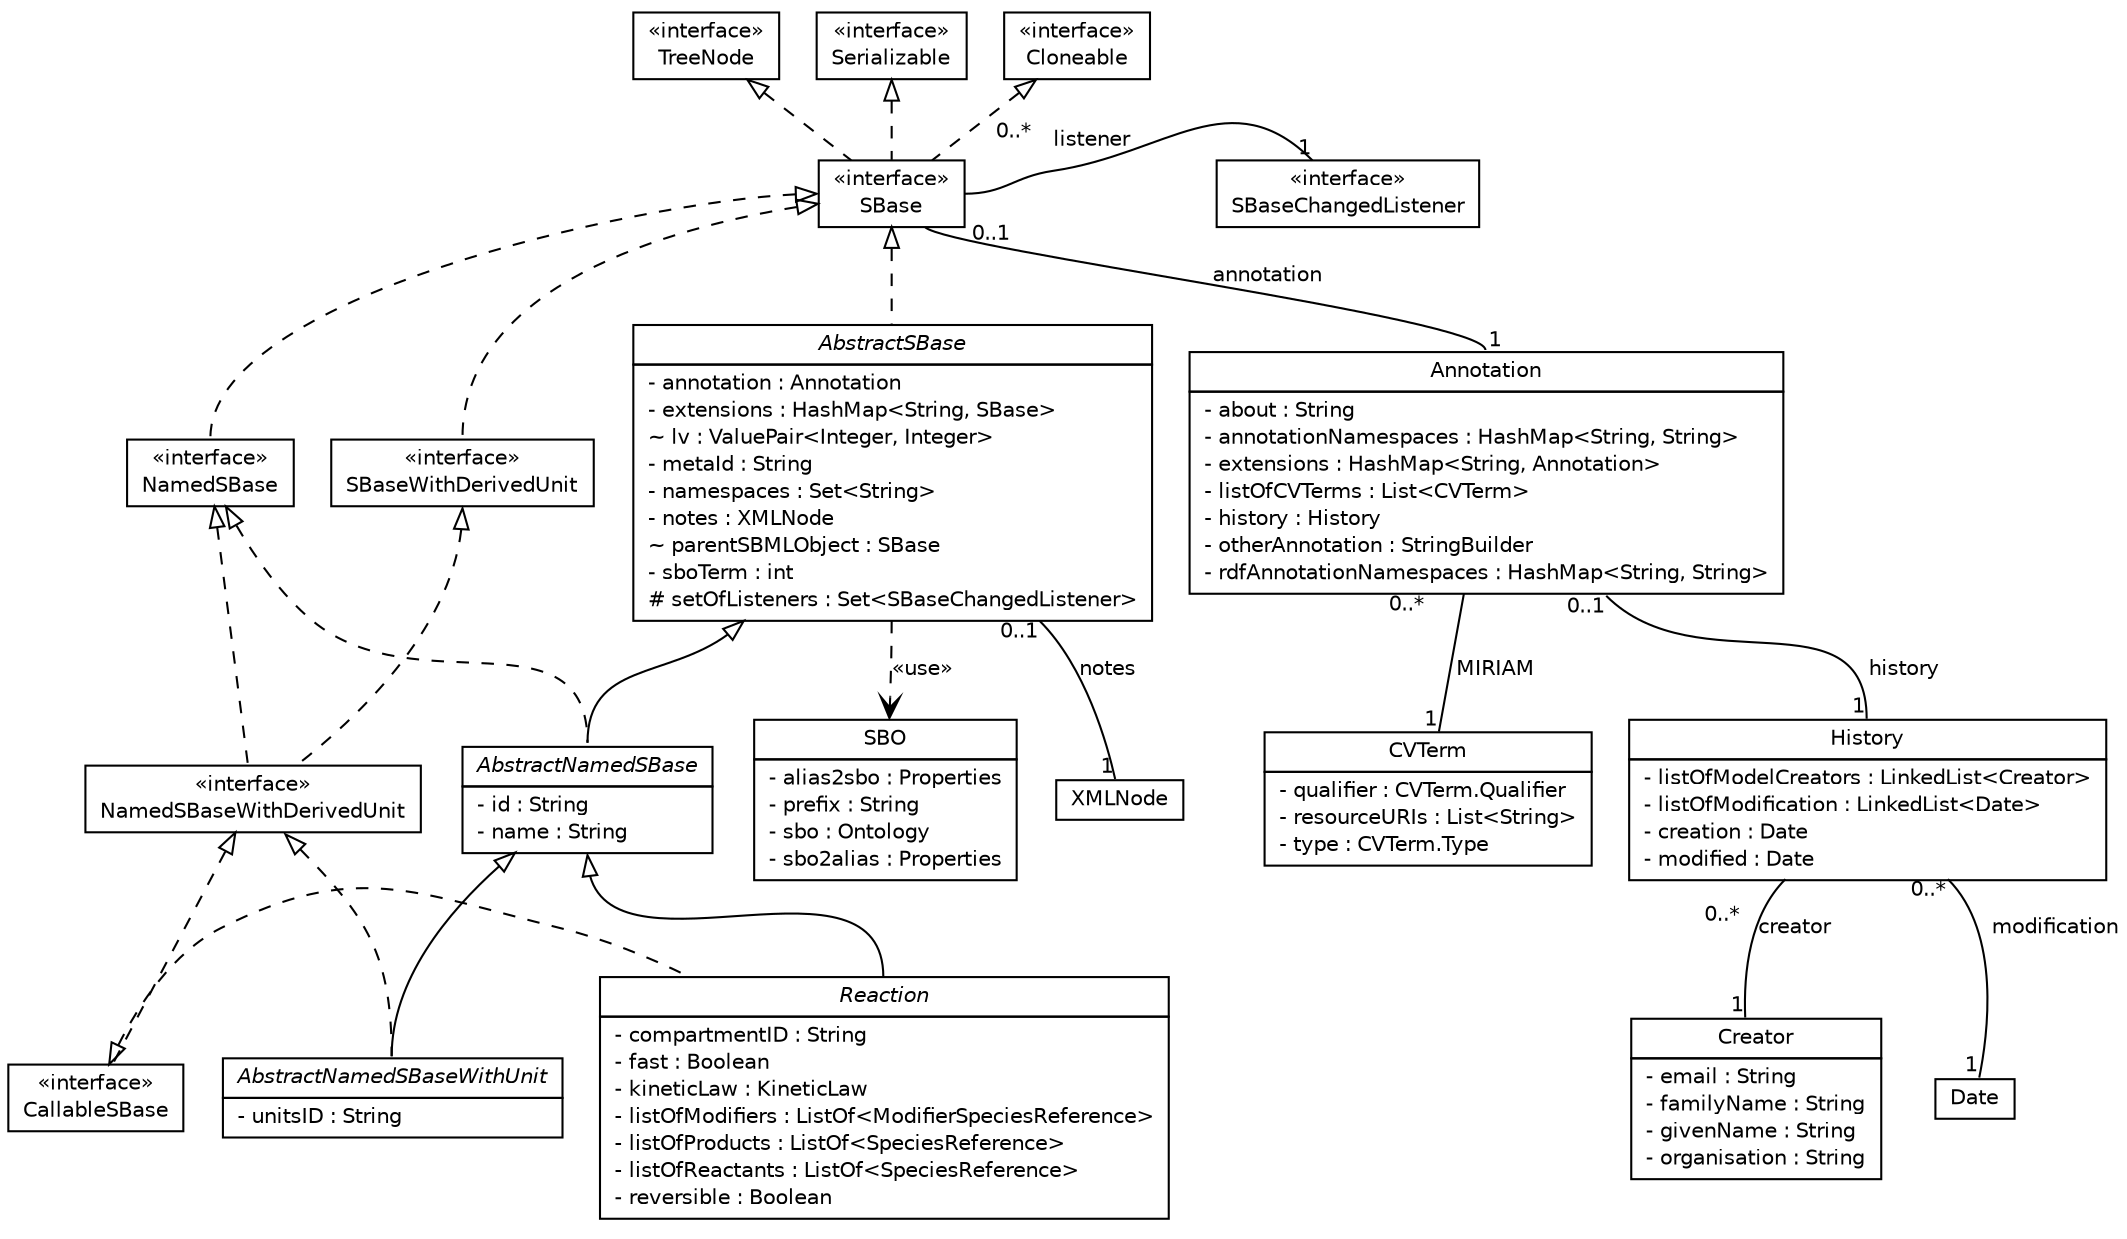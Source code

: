 #!/usr/local/bin/dot
#
# Class diagram
# Generated by UMLGraph version 5.2 (http://www.umlgraph.org/)
#
// dot -Tpdf -oSBase.pdf SBase.dot && acroread SBase.pdf &

digraph G {
margin=0;
	edge [fontname="Helvetica",fontsize=10,labelfontname="Helvetica",labelfontsize=10];
	node [fontname="Helvetica",fontsize=10,shape=plaintext,margin=0];
	nodesep=0.25;
	ranksep=0.5;
	// org.sbml.jsbml.SBO
	c0 [label=<<table title="org.sbml.jsbml.SBO" border="0" cellborder="1" cellspacing="0" cellpadding="2" port="p">
		<tr><td><table border="0" cellspacing="0" cellpadding="1">
<tr><td align="center" balign="center"> SBO </td></tr>
		</table></td></tr>
<tr><td><table border="0" cellspacing="0" cellpadding="1">
<tr><td align="left" balign="left"> - alias2sbo : Properties </td></tr>
<tr><td align="left" balign="left"> - prefix : String </td></tr>
<tr><td align="left" balign="left"> - sbo : Ontology </td></tr>
<tr><td align="left" balign="left"> - sbo2alias : Properties </td></tr>
		</table></td></tr>
		</table>>, fontname="Helvetica", fontcolor="black", fontsize=10.0];
	// org.sbml.jsbml.SBase
	c1 [height=0.1,label=<<table title="org.sbml.jsbml.SBase" border="0" cellborder="1" cellspacing="0" cellpadding="2" port="p">
		<tr><td><table border="0" cellspacing="0" cellpadding="1">
<tr><td align="center" balign="center"> &#171;interface&#187; </td></tr>
<tr><td align="center" balign="center"> SBase </td></tr>
		</table></td></tr>
		</table>>, fontname="Helvetica", fontcolor="black", fontsize=10.0];
	// org.sbml.jsbml.NamedSBase
	c2 [height=0.1,label=<<table title="org.sbml.jsbml.NamedSBase" border="0" cellborder="1" cellspacing="0" cellpadding="2" port="p">
		<tr><td><table border="0" cellspacing="0" cellpadding="1">
<tr><td align="center" balign="center"> &#171;interface&#187; </td></tr>
<tr><td align="center" balign="center"> NamedSBase </td></tr>
		</table></td></tr>
		</table>>, fontname="Helvetica", fontcolor="black", fontsize=10.0];
	// org.sbml.jsbml.AbstractSBase
	c3 [height=0.1,label=<<table title="org.sbml.jsbml.AbstractSBase" border="0" cellborder="1" cellspacing="0" cellpadding="2" port="p">
		<tr><td><table border="0" cellspacing="0" cellpadding="1">
<tr><td align="center" balign="center"><font face="Helvetica-Oblique"> AbstractSBase </font></td></tr>
		</table></td></tr>
		<tr><td><table border="0" cellspacing="0" cellpadding="1">
<tr><td align="left" balign="left"> - annotation : Annotation </td></tr>
<tr><td align="left" balign="left"> - extensions : HashMap&lt;String, SBase&gt; </td></tr>
<tr><td align="left" balign="left"> ~ lv : ValuePair&lt;Integer, Integer&gt; </td></tr>
<tr><td align="left" balign="left"> - metaId : String </td></tr>
<tr><td align="left" balign="left"> - namespaces : Set&lt;String&gt; </td></tr>
<tr><td align="left" balign="left"> - notes : XMLNode </td></tr>
<!--<tr><td align="left" balign="left"> - notesBuffer : StringBuffer </td></tr>-->
<tr><td align="left" balign="left"> ~ parentSBMLObject : SBase </td></tr>
<tr><td align="left" balign="left"> - sboTerm : int </td></tr>
<tr><td align="left" balign="left"> # setOfListeners : Set&lt;SBaseChangedListener&gt; </td></tr>
		</table></td></tr>
		</table>>, fontname="Helvetica", fontcolor="black", fontsize=10.0];
	// org.sbml.jsbml.AbstractNamedSBase
	c4 [label=<<table title="org.sbml.jsbml.AbstractNamedSBase" border="0" cellborder="1" cellspacing="0" cellpadding="2" port="p">
		<tr><td><table border="0" cellspacing="0" cellpadding="1">
<tr><td align="center" balign="center"><font face="Helvetica-Oblique"> AbstractNamedSBase </font></td></tr>
		</table></td></tr>
		<tr><td><table border="0" cellspacing="0" cellpadding="1">
<tr><td align="left" balign="left"> - id : String </td></tr>
<tr><td align="left" balign="left"> - name : String </td></tr>
		</table></td></tr>
		</table>>, fontname="Helvetica", fontcolor="black", fontsize=10.0];
	// org.sbml.jsbml.Annotation
	c5 [height=0.1,label=<<table title="org.sbml.jsbml.Annotation" border="0" cellborder="1" cellspacing="0" cellpadding="2" port="p">
		<tr><td><table border="0" cellspacing="0" cellpadding="1">
<tr><td align="center" balign="center"> Annotation </td></tr>
		</table></td></tr>
<tr><td><table border="0" cellspacing="0" cellpadding="1">
<tr><td align="left" balign="left"> - about : String </td></tr>
<tr><td align="left" balign="left"> - annotationNamespaces : HashMap&lt;String, String&gt; </td></tr>
<tr><td align="left" balign="left"> - extensions : HashMap&lt;String, Annotation&gt; </td></tr>
<tr><td align="left" balign="left"> - listOfCVTerms : List&lt;CVTerm&gt; </td></tr>
<tr><td align="left" balign="left"> - history : History </td></tr>
<tr><td align="left" balign="left"> - otherAnnotation : StringBuilder </td></tr>
<tr><td align="left" balign="left"> - rdfAnnotationNamespaces : HashMap&lt;String, String&gt; </td></tr>
		</table></td></tr>
		</table>>, fontname="Helvetica", fontcolor="black", fontsize=10.0];
	// org.sbml.jsbml.CVTerm
	c6 [label=<<table title="org.sbml.jsbml.CVTerm" border="0" cellborder="1" cellspacing="0" cellpadding="2" port="p">
		<tr><td><table border="0" cellspacing="0" cellpadding="1">
<tr><td align="center" balign="center"> CVTerm </td></tr>
		</table></td></tr>
		<tr><td><table border="0" cellspacing="0" cellpadding="1">
<tr><td align="left" balign="left"> - qualifier : CVTerm.Qualifier </td></tr>
<tr><td align="left" balign="left"> - resourceURIs : List&lt;String&gt; </td></tr>
<tr><td align="left" balign="left"> - type : CVTerm.Type </td></tr>
		</table></td></tr>
		</table>>, fontname="Helvetica", fontcolor="black", fontsize=10.0];
	// org.sbml.jsbml.History
	c9 [height=0.1,label=<<table title="org.sbml.jsbml.History" border="0" cellborder="1" cellspacing="0" cellpadding="2" port="p">
		<tr><td><table border="0" cellspacing="0" cellpadding="1">
<tr><td align="center" balign="center"> History </td></tr>
		</table></td></tr>
		<tr><td><table border="0" cellspacing="0" cellpadding="1">
<tr><td align="left" balign="left"> - listOfModelCreators : LinkedList&lt;Creator&gt; </td></tr>
<tr><td align="left" balign="left"> - listOfModification : LinkedList&lt;Date&gt; </td></tr>
<tr><td align="left" balign="left"> - creation : Date </td></tr>
<tr><td align="left" balign="left"> - modified : Date </td></tr>
		</table></td></tr>
		</table>>, fontname="Helvetica", fontcolor="black", fontsize=10.0];
	// org.sbml.jsbml.Creator
	c10 [label=<<table title="org.sbml.jsbml.Creator" border="0" cellborder="1" cellspacing="0" cellpadding="2" port="p">
		<tr><td><table border="0" cellspacing="0" cellpadding="1">
<tr><td align="center" balign="center"> Creator </td></tr>
		</table></td></tr>
		<tr><td><table border="0" cellspacing="0" cellpadding="1">
<tr><td align="left" balign="left"> - email : String </td></tr>
<tr><td align="left" balign="left"> - familyName : String </td></tr>
<tr><td align="left" balign="left"> - givenName : String </td></tr>
<tr><td align="left" balign="left"> - organisation : String </td></tr>
		</table></td></tr>
		</table>>, fontname="Helvetica", fontcolor="black", fontsize=10.0];
	// org.sbml.jsbml.SBaseChangedListener
	c11 [height=0.1,label=<<table title="org.sbml.jsbml.SBaseChangedListener" border="0" cellborder="1" cellspacing="0" cellpadding="2" port="p">
		<tr><td><table border="0" cellspacing="0" cellpadding="1">
<tr><td align="center" balign="center"> &#171;interface&#187; </td></tr>
<tr><td align="center" balign="center"> SBaseChangedListener </td></tr>
		</table></td></tr>
		</table>>, fontname="Helvetica", fontcolor="black", fontsize=10.0];
	c12 [label=<<table title="org.sbml.jsbml.xml.XMLNode" border="0" cellborder="1" cellspacing="0" cellpadding="2" port="p">
		<tr><td><table border="0" cellspacing="0" cellpadding="1">
<tr><td align="center" balign="center"> XMLNode </td></tr>
		</table></td></tr>
		</table>>, fontname="Helvetica", fontcolor="black", fontsize=10.0];
	// java.util.Date
	c13 [label=<<table title="java.util.Date" border="0" cellborder="1" cellspacing="0" cellpadding="2" port="p" href="http://java.sun.com/j2se/1.4.2/docs/api/java/util/Date.html">
		<tr><td><table border="0" cellspacing="0" cellpadding="1">
<tr><td align="center" balign="center"> Date </td></tr>
		</table></td></tr>
		</table>>, fontname="Helvetica", fontcolor="black", fontsize=10.0];
        // javax.swing.tree.TreeNode
	c14 [label=<<table title="javax.swing.tree.TreeNode" border="0" cellborder="1" cellspacing="0" cellpadding="2" port="p">
		<tr><td><table border="0" cellspacing="0" cellpadding="1">
<tr><td align="center" balign="center"> &#171;interface&#187; </td></tr>
<tr><td align="center" balign="center"> TreeNode </td></tr>
		</table></td></tr>
		</table>>, fontname="Helvetica", fontcolor="black", fontsize=10.0];

        // java.io.Serializable
	c20 [label=<<table title="java.io.Serializable" border="0" cellborder="1" cellspacing="0" cellpadding="2" port="p">
		<tr><td><table border="0" cellspacing="0" cellpadding="1">
<tr><td align="center" balign="center"> &#171;interface&#187; </td></tr>
<tr><td align="center" balign="center"> Serializable </td></tr>
		</table></td></tr>
		</table>>, fontname="Helvetica", fontcolor="black", fontsize=10.0];

	// java.lang.Cloneable
	c21 [label=<<table title="java.lang.Cloneable" border="0" cellborder="1" cellspacing="0" cellpadding="2" port="p">
		<tr><td><table border="0" cellspacing="0" cellpadding="1">
<tr><td align="center" balign="center"> &#171;interface&#187; </td></tr>
<tr><td align="center" balign="center"> Cloneable </td></tr>
		</table></td></tr>
		</table>>, fontname="Helvetica", fontcolor="black", fontsize=10.0];


        c14:p -> c1:p [dir=back,arrowtail=empty,style=dashed];
        c20:p -> c1:p [dir=back,arrowtail=empty,style=dashed];
        c21:p -> c1:p [dir=back,arrowtail=empty,style=dashed];
//         c20:p -> c12 [dir=back,arrowtail=empty,style=dashed];
//         c21:p -> c12 [dir=back,arrowtail=empty,style=dashed];

        // org.sbml.jsbml.SBaseWithDerivedUnit
	c15 [height=0.1,width=0.1,label=<<table title="org.sbml.jsbml.SBaseWithDerivedUnit" border="0" cellborder="1" cellspacing="0" cellpadding="2" port="p">
		<tr><td><table border="0" cellspacing="0" cellpadding="1">
<tr><td align="center" balign="center"> &#171;interface&#187; </td></tr>
<tr><td align="center" balign="center"> SBaseWithDerivedUnit </td></tr>
		</table></td></tr>
		</table>>, fontname="Helvetica", fontcolor="black", fontsize=10.0];
        // org.sbml.jsbml.NamedSBaseWithDerivedUnit
	c16 [height=0.1,width=0.1,label=<<table title="org.sbml.jsbml.NamedSBaseWithDerivedUnit" border="0" cellborder="1" cellspacing="0" cellpadding="2" port="p">
		<tr><td><table border="0" cellspacing="0" cellpadding="1">
<tr><td align="center" balign="center"> &#171;interface&#187; </td></tr>
<tr><td align="center" balign="center"> NamedSBaseWithDerivedUnit </td></tr>
		</table></td></tr>
		</table>>, fontname="Helvetica", fontcolor="black", fontsize=10.0];
        // org.sbml.jsbml.CallableSBase
	c17 [height=0.1,width=0.1,label=<<table title="org.sbml.jsbml.CallableSBase" border="0" cellborder="1" cellspacing="0" cellpadding="2" port="p">
		<tr><td><table border="0" cellspacing="0" cellpadding="1">
<tr><td align="center" balign="center"> &#171;interface&#187; </td></tr>
<tr><td align="center" balign="center"> CallableSBase </td></tr>
		</table></td></tr>
		</table>>, fontname="Helvetica", fontcolor="black", fontsize=10.0];
        // org.sbml.jsbml.Reaction
	c18 [height=0.1,label=<<table title="org.sbml.jsbml.Reaction" border="0" cellborder="1" cellspacing="0" cellpadding="2" port="p">
		<tr><td><table border="0" cellspacing="0" cellpadding="1">
<tr><td align="center" balign="center"><font face="Helvetica-Oblique"> Reaction </font></td></tr>
		</table></td></tr>
		<tr><td><table border="0" cellspacing="0" cellpadding="1">
<tr><td align="left" balign="left"> - compartmentID : String </td></tr>
<tr><td align="left" balign="left"> - fast : Boolean </td></tr>
<!--<tr><td align="left" balign="left"> - isSetFast : boolean </td></tr>-->
<tr><td align="left" balign="left"> - kineticLaw : KineticLaw </td></tr>
<tr><td align="left" balign="left"> - listOfModifiers : ListOf&lt;ModifierSpeciesReference&gt; </td></tr>
<tr><td align="left" balign="left"> - listOfProducts : ListOf&lt;SpeciesReference&gt; </td></tr>
<tr><td align="left" balign="left"> - listOfReactants : ListOf&lt;SpeciesReference&gt; </td></tr>
<tr><td align="left" balign="left"> - reversible : Boolean </td></tr>
<!--<tr><td align="left" balign="left"> - isSetReversible : boolean </td></tr>-->
		</table></td></tr>
		</table>>, fontname="Helvetica", fontcolor="black", fontsize=10.0];
        // org.sbml.jsbml.AbstractNamedSBaseWithUnit
        c19 [height=0.1,label=<<table title="org.sbml.jsbml.AbstractNamedSBaseWithUnit" border="0" cellborder="1" cellspacing="0" cellpadding="2" port="p">
		<tr><td><table border="0" cellspacing="0" cellpadding="1">
<tr><td align="center" balign="center"><font face="Helvetica-Oblique"> AbstractNamedSBaseWithUnit </font></td></tr>
		</table></td></tr>
		<tr><td><table border="0" cellspacing="0" cellpadding="1">
<tr><td align="left" balign="left"> - unitsID : String </td></tr>
		</table></td></tr>
		</table>>, fontname="Helvetica", fontcolor="black", fontsize=10.0];
        // org.sbml.jsbml.MathContainer
        //c20 [height=0.1,label=<<table title="org.sbml.jsbml.MathContainer" border="0" cellborder="1" cellspacing="0" cellpadding="2" port="p">
	//	<tr><td><table border="0" cellspacing="0" cellpadding="1">
        //<tr><td align="center" balign="center"><font face="Helvetica-Oblique"> MathContainer </font></td></tr>
	//	</table></td></tr>
	//	</table>>, fontname="Helvetica", fontcolor="black", fontsize=10.0];


{rank="same"; c3; c2}
{rank="same"; c11; c1}


// {rank="same"; c5; c9}
// c3:n -> c11:s [style="invis"];


	// org.sbml.jsbml.SBase HAS org.sbml.jsbml.SBaseChangedListener
	c1:e -> c11:nw [taillabel="     0..*\n\n\n", label="listener", headlabel="  1", fontname="Helvetica", fontcolor="black", fontsize=10.0, color="black", arrowhead=none, arrowtail=ediamond];
	// org.sbml.jsbml.SBase COMPOSED org.sbml.jsbml.Annotation
	c1:se -> c5:n [taillabel="                   0..1", labeldistance="0.5", label="annotation", headlabel="     1", fontname="Helvetica", fontcolor="black", fontsize=10.0, color="black", arrowhead=none, arrowtail=diamond];
	//org.sbml.jsbml.NamedSBase implements org.sbml.jsbml.SBase
	c1:w -> c2:n [dir=back,arrowtail=empty,style=dashed];
	//org.sbml.jsbml.AbstractSBase implements org.sbml.jsbml.SBase
	c1:s -> c3:n [dir=back,arrowtail=empty,style=dashed];
	// org.sbml.jsbml.AbstractSBase COMPOSED org.sbml.jsbml.xml.XMLNode
	c3:se -> c12:p [taillabel="           0..1", label="notes", headlabel="1", fontname="Helvetica", fontcolor="black", fontsize=10.0, color="black", arrowhead=none, arrowtail=diamond];
	// org.sbml.jsbml.AbstractSBase DEPEND org.sbml.jsbml.SBO
	c3:s -> c0:p [taillabel="", label="&#171;use&#187;", headlabel="", fontname="Helvetica", fontcolor="black", fontsize=10.0, color="black", arrowhead=open, style=dashed];
	//org.sbml.jsbml.AbstractNamedSBase extends org.sbml.jsbml.AbstractSBase
	c3:sw -> c4:n [dir=back,arrowtail=empty];
	//org.sbml.jsbml.AbstractNamedSBase implements org.sbml.jsbml.NamedSBase
	c2:p -> c4:n [dir=back,arrowtail=empty,style=dashed];
	// org.sbml.jsbml.Annotation COMPOSED org.sbml.jsbml.CVTerm
	c5:p -> c6:p [taillabel="0..*      ", label=" MIRIAM", headlabel="1", fontname="Helvetica", fontcolor="black", fontsize=10.0, color="black", arrowhead=none, arrowtail=diamond];
	// org.sbml.jsbml.Annotation COMPOSED org.sbml.jsbml.History
	c5:se -> c9:n [taillabel="                0..1", label="  history", headlabel="1", fontname="Helvetica", fontcolor="black", fontsize=10.0, color="black", arrowhead=none, arrowtail=diamond];
	// org.sbml.jsbml.History COMPOSED org.sbml.jsbml.Creator
	c9:sw -> c10:p [taillabel="\n0..*       ", label="creator", headlabel="1", fontname="Helvetica", fontcolor="black", fontsize=10.0, color="black", arrowhead=none, arrowtail=diamond];
	// org.sbml.jsbml.History COMPOSED java.util.Date
	c9:se -> c13:p [taillabel="            0..*", label="  modification", headlabel="1", fontname="Helvetica", fontcolor="black", fontsize=10.0, color="black", arrowhead=none, arrowtail=diamond];



 // CallableSBase -> NamedSBaseWithDerivedUnit
 c16:p -> c17:p [dir=back,arrowtail=empty,style=dashed];
 // NamedSBaseWithDerivedUnit -> SBaseWithDerivedUnit
 c15:s -> c16:p [dir=back,arrowtail=empty,style=dashed];
 // SBaseWithDerivedUnit -> SBase
 c1:p -> c15:n [dir=back,arrowtail=empty,style=dashed];
 // NamedSBaseWithDerivedUnit -> NamedSBase
 c2:p -> c16:p [dir=back,arrowtail=empty,style=dashed];
 // Reaction -> CallableSBase
 c17:p -> c18:p [dir=back,arrowtail=empty,style=dashed];

 {rank="same"; c17; c18}

 // AbstractNamedSBaseWithUnit -> NamedSBaseWithDerivedUnit
 c16:se -> c19:n [dir=back,arrowtail=empty,style=dashed];
 // Reaction -> AbstractNamedSBase
 c4:s -> c18:n [dir=back,arrowtail=empty];
 // Reaction -> AbstractNamedSBase
 c4:p -> c19:n [dir=back,arrowtail=empty];

 // MathContainer -> SBaseWithDerivedUnit
 //c15:p -> c20:p [dir=back,arrowtail=empty,style=dashed];
 // FunctionDefinition -> MathContainer
 //c20:p -> c19:p [dir=back,arrowtail=empty,style=dashed];
 // MathContainer -> AbstractSBase
 //c3:p -> c20:p [dir=back,arrowtail=empty,style=dashed];
 c11:s -> c5:n [style=invis];
}

